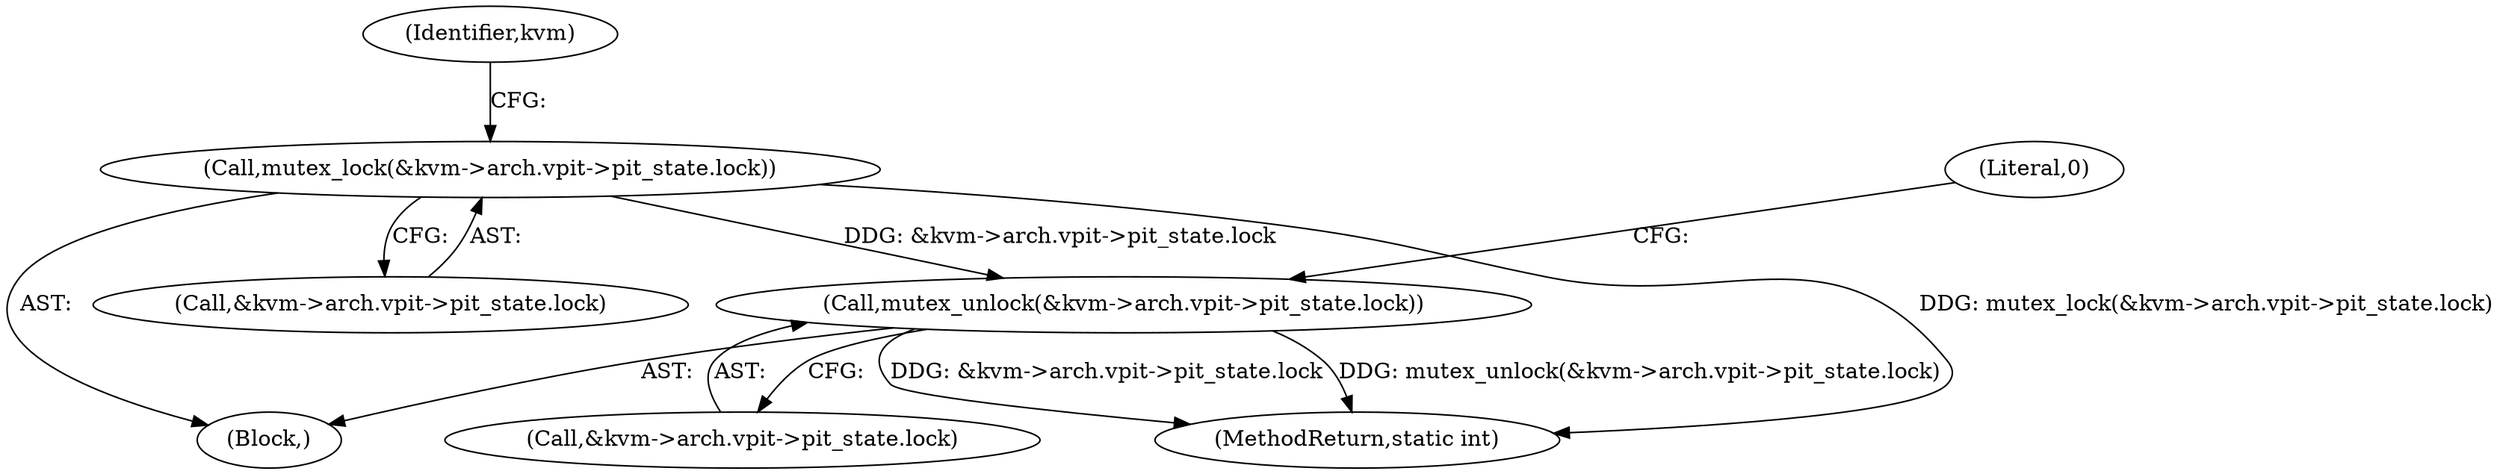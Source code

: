 digraph "0_linux_0185604c2d82c560dab2f2933a18f797e74ab5a8@API" {
"1000105" [label="(Call,mutex_lock(&kvm->arch.vpit->pit_state.lock))"];
"1000148" [label="(Call,mutex_unlock(&kvm->arch.vpit->pit_state.lock))"];
"1000160" [label="(Literal,0)"];
"1000105" [label="(Call,mutex_lock(&kvm->arch.vpit->pit_state.lock))"];
"1000103" [label="(Block,)"];
"1000161" [label="(MethodReturn,static int)"];
"1000106" [label="(Call,&kvm->arch.vpit->pit_state.lock)"];
"1000121" [label="(Identifier,kvm)"];
"1000148" [label="(Call,mutex_unlock(&kvm->arch.vpit->pit_state.lock))"];
"1000149" [label="(Call,&kvm->arch.vpit->pit_state.lock)"];
"1000105" -> "1000103"  [label="AST: "];
"1000105" -> "1000106"  [label="CFG: "];
"1000106" -> "1000105"  [label="AST: "];
"1000121" -> "1000105"  [label="CFG: "];
"1000105" -> "1000161"  [label="DDG: mutex_lock(&kvm->arch.vpit->pit_state.lock)"];
"1000105" -> "1000148"  [label="DDG: &kvm->arch.vpit->pit_state.lock"];
"1000148" -> "1000103"  [label="AST: "];
"1000148" -> "1000149"  [label="CFG: "];
"1000149" -> "1000148"  [label="AST: "];
"1000160" -> "1000148"  [label="CFG: "];
"1000148" -> "1000161"  [label="DDG: &kvm->arch.vpit->pit_state.lock"];
"1000148" -> "1000161"  [label="DDG: mutex_unlock(&kvm->arch.vpit->pit_state.lock)"];
}

